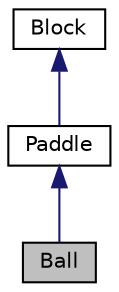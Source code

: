 digraph "Ball"
{
  edge [fontname="Helvetica",fontsize="10",labelfontname="Helvetica",labelfontsize="10"];
  node [fontname="Helvetica",fontsize="10",shape=record];
  Node3 [label="Ball",height=0.2,width=0.4,color="black", fillcolor="grey75", style="filled", fontcolor="black"];
  Node4 -> Node3 [dir="back",color="midnightblue",fontsize="10",style="solid",fontname="Helvetica"];
  Node4 [label="Paddle",height=0.2,width=0.4,color="black", fillcolor="white", style="filled",URL="$classPaddle.html"];
  Node5 -> Node4 [dir="back",color="midnightblue",fontsize="10",style="solid",fontname="Helvetica"];
  Node5 [label="Block",height=0.2,width=0.4,color="black", fillcolor="white", style="filled",URL="$classBlock.html"];
}
